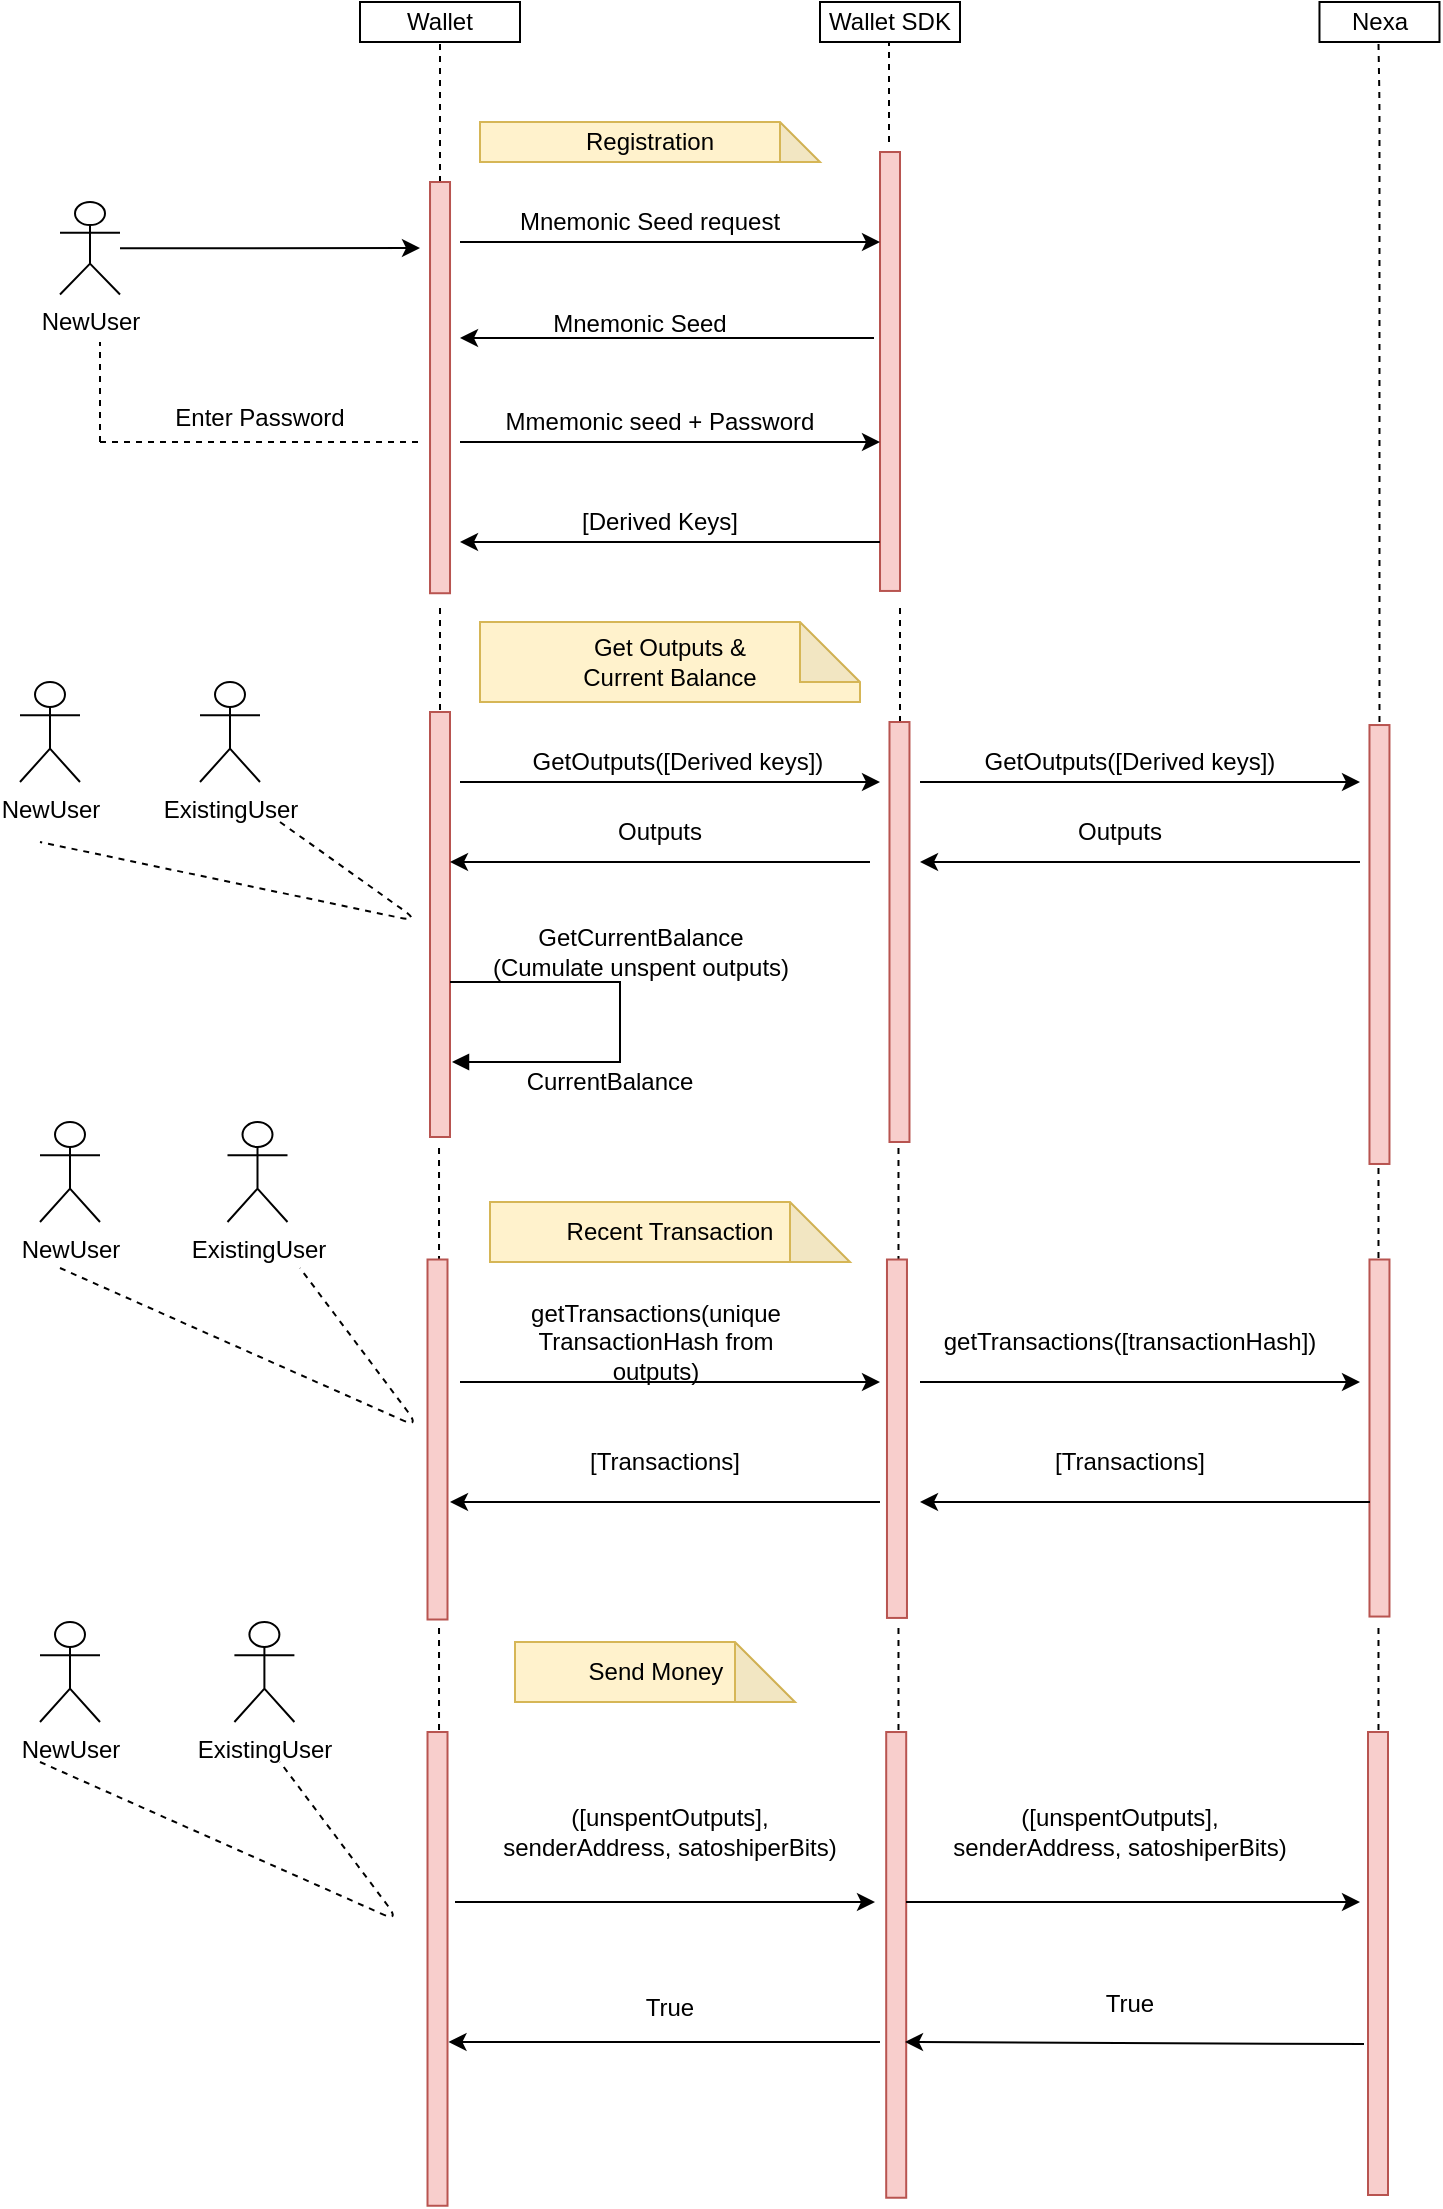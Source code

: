 <mxfile version="13.6.4" type="github"><diagram id="d2bJDyH4YY4jTTXs1ROH" name="Page-1"><mxGraphModel dx="1695" dy="401" grid="1" gridSize="10" guides="1" tooltips="1" connect="1" arrows="1" fold="1" page="1" pageScale="1" pageWidth="827" pageHeight="1169" math="0" shadow="0"><root><mxCell id="0"/><mxCell id="1" parent="0"/><mxCell id="aKae5eKDBznJ4Y1164LR-3" value="Wallet" style="rounded=0;whiteSpace=wrap;html=1;" vertex="1" parent="1"><mxGeometry x="170" y="10" width="80" height="20" as="geometry"/></mxCell><mxCell id="aKae5eKDBznJ4Y1164LR-4" value="Wallet SDK" style="rounded=0;whiteSpace=wrap;html=1;" vertex="1" parent="1"><mxGeometry x="400" y="10" width="70" height="20" as="geometry"/></mxCell><mxCell id="aKae5eKDBznJ4Y1164LR-5" value="Nexa" style="rounded=0;whiteSpace=wrap;html=1;" vertex="1" parent="1"><mxGeometry x="649.74" y="10" width="60" height="20" as="geometry"/></mxCell><mxCell id="aKae5eKDBznJ4Y1164LR-6" value="Registration" style="shape=note;whiteSpace=wrap;html=1;backgroundOutline=1;darkOpacity=0.05;fillColor=#fff2cc;strokeColor=#d6b656;" vertex="1" parent="1"><mxGeometry x="230" y="70" width="170" height="20" as="geometry"/></mxCell><mxCell id="aKae5eKDBznJ4Y1164LR-11" value="" style="endArrow=none;dashed=1;html=1;entryX=0.5;entryY=1;entryDx=0;entryDy=0;" edge="1" parent="1" target="aKae5eKDBznJ4Y1164LR-3"><mxGeometry width="50" height="50" relative="1" as="geometry"><mxPoint x="210" y="100" as="sourcePoint"/><mxPoint x="180" y="60" as="targetPoint"/></mxGeometry></mxCell><mxCell id="aKae5eKDBznJ4Y1164LR-12" value="" style="rounded=0;whiteSpace=wrap;html=1;rotation=90;fillColor=#f8cecc;strokeColor=#b85450;" vertex="1" parent="1"><mxGeometry x="107.2" y="197.81" width="205.62" height="10" as="geometry"/></mxCell><mxCell id="aKae5eKDBznJ4Y1164LR-14" value="Mnemonic Seed request" style="text;html=1;strokeColor=none;fillColor=none;align=center;verticalAlign=middle;whiteSpace=wrap;rounded=0;" vertex="1" parent="1"><mxGeometry x="240" y="110" width="150" height="20" as="geometry"/></mxCell><mxCell id="aKae5eKDBznJ4Y1164LR-15" value="" style="rounded=0;whiteSpace=wrap;html=1;rotation=90;fillColor=#f8cecc;strokeColor=#b85450;" vertex="1" parent="1"><mxGeometry x="325.27" y="189.74" width="219.47" height="10" as="geometry"/></mxCell><mxCell id="aKae5eKDBznJ4Y1164LR-16" value="" style="endArrow=none;dashed=1;html=1;" edge="1" parent="1"><mxGeometry width="50" height="50" relative="1" as="geometry"><mxPoint x="434.5" y="80" as="sourcePoint"/><mxPoint x="434.5" y="30" as="targetPoint"/></mxGeometry></mxCell><mxCell id="aKae5eKDBznJ4Y1164LR-27" value="" style="endArrow=classic;html=1;" edge="1" parent="1"><mxGeometry width="50" height="50" relative="1" as="geometry"><mxPoint x="427" y="178" as="sourcePoint"/><mxPoint x="220" y="178" as="targetPoint"/></mxGeometry></mxCell><mxCell id="aKae5eKDBznJ4Y1164LR-28" value="Mnemonic Seed" style="text;html=1;strokeColor=none;fillColor=none;align=center;verticalAlign=middle;whiteSpace=wrap;rounded=0;" vertex="1" parent="1"><mxGeometry x="250" y="160.63" width="120" height="20" as="geometry"/></mxCell><mxCell id="aKae5eKDBznJ4Y1164LR-29" value="" style="endArrow=classic;html=1;" edge="1" parent="1"><mxGeometry width="50" height="50" relative="1" as="geometry"><mxPoint x="220" y="130" as="sourcePoint"/><mxPoint x="430" y="130" as="targetPoint"/></mxGeometry></mxCell><mxCell id="aKae5eKDBznJ4Y1164LR-32" value="NewUser" style="shape=umlActor;verticalLabelPosition=bottom;verticalAlign=top;html=1;outlineConnect=0;" vertex="1" parent="1"><mxGeometry x="20" y="110" width="30" height="46.25" as="geometry"/></mxCell><mxCell id="aKae5eKDBznJ4Y1164LR-33" value="" style="endArrow=classic;html=1;" edge="1" parent="1" source="aKae5eKDBznJ4Y1164LR-32"><mxGeometry width="50" height="50" relative="1" as="geometry"><mxPoint x="390" y="190" as="sourcePoint"/><mxPoint x="200" y="133" as="targetPoint"/></mxGeometry></mxCell><mxCell id="aKae5eKDBznJ4Y1164LR-36" value="Mmemonic seed + Password" style="text;html=1;strokeColor=none;fillColor=none;align=center;verticalAlign=middle;whiteSpace=wrap;rounded=0;" vertex="1" parent="1"><mxGeometry x="240" y="210" width="160" height="20" as="geometry"/></mxCell><mxCell id="aKae5eKDBznJ4Y1164LR-37" value="" style="endArrow=classic;html=1;" edge="1" parent="1"><mxGeometry width="50" height="50" relative="1" as="geometry"><mxPoint x="220" y="230" as="sourcePoint"/><mxPoint x="430" y="230" as="targetPoint"/></mxGeometry></mxCell><mxCell id="aKae5eKDBznJ4Y1164LR-38" value="" style="endArrow=classic;html=1;" edge="1" parent="1"><mxGeometry width="50" height="50" relative="1" as="geometry"><mxPoint x="430" y="280" as="sourcePoint"/><mxPoint x="220" y="280" as="targetPoint"/></mxGeometry></mxCell><mxCell id="aKae5eKDBznJ4Y1164LR-40" value="[Derived Keys]" style="text;html=1;strokeColor=none;fillColor=none;align=center;verticalAlign=middle;whiteSpace=wrap;rounded=0;" vertex="1" parent="1"><mxGeometry x="275" y="260" width="90" height="20" as="geometry"/></mxCell><mxCell id="aKae5eKDBznJ4Y1164LR-41" value="" style="endArrow=none;dashed=1;html=1;" edge="1" parent="1"><mxGeometry width="50" height="50" relative="1" as="geometry"><mxPoint x="210" y="370" as="sourcePoint"/><mxPoint x="210" y="310" as="targetPoint"/></mxGeometry></mxCell><mxCell id="aKae5eKDBznJ4Y1164LR-43" value="" style="endArrow=none;dashed=1;html=1;" edge="1" parent="1"><mxGeometry width="50" height="50" relative="1" as="geometry"><mxPoint x="440" y="370" as="sourcePoint"/><mxPoint x="440" y="310" as="targetPoint"/></mxGeometry></mxCell><mxCell id="aKae5eKDBznJ4Y1164LR-44" value="Get Outputs &amp;amp; &lt;br&gt;Current Balance" style="shape=note;whiteSpace=wrap;html=1;backgroundOutline=1;darkOpacity=0.05;fillColor=#fff2cc;strokeColor=#d6b656;" vertex="1" parent="1"><mxGeometry x="230" y="320" width="190" height="40" as="geometry"/></mxCell><mxCell id="aKae5eKDBznJ4Y1164LR-45" value="" style="endArrow=none;dashed=1;html=1;" edge="1" parent="1"><mxGeometry width="50" height="50" relative="1" as="geometry"><mxPoint x="40" y="230" as="sourcePoint"/><mxPoint x="40" y="180" as="targetPoint"/></mxGeometry></mxCell><mxCell id="aKae5eKDBznJ4Y1164LR-46" value="" style="endArrow=none;dashed=1;html=1;" edge="1" parent="1"><mxGeometry width="50" height="50" relative="1" as="geometry"><mxPoint x="40" y="230" as="sourcePoint"/><mxPoint x="200" y="230" as="targetPoint"/></mxGeometry></mxCell><mxCell id="aKae5eKDBznJ4Y1164LR-47" value="Enter Password" style="text;html=1;strokeColor=none;fillColor=none;align=center;verticalAlign=middle;whiteSpace=wrap;rounded=0;" vertex="1" parent="1"><mxGeometry x="70" y="207.81" width="100" height="20" as="geometry"/></mxCell><mxCell id="aKae5eKDBznJ4Y1164LR-48" value="" style="rounded=0;whiteSpace=wrap;html=1;rotation=90;fillColor=#f8cecc;strokeColor=#b85450;" vertex="1" parent="1"><mxGeometry x="103.75" y="466.25" width="212.5" height="10" as="geometry"/></mxCell><mxCell id="aKae5eKDBznJ4Y1164LR-49" value="" style="rounded=0;whiteSpace=wrap;html=1;rotation=90;fillColor=#f8cecc;strokeColor=#b85450;" vertex="1" parent="1"><mxGeometry x="334.74" y="470" width="210" height="10" as="geometry"/></mxCell><mxCell id="aKae5eKDBznJ4Y1164LR-51" value="" style="endArrow=classic;html=1;" edge="1" parent="1"><mxGeometry width="50" height="50" relative="1" as="geometry"><mxPoint x="220" y="400" as="sourcePoint"/><mxPoint x="430" y="400" as="targetPoint"/></mxGeometry></mxCell><mxCell id="aKae5eKDBznJ4Y1164LR-52" value="GetOutputs([Derived keys])" style="text;html=1;strokeColor=none;fillColor=none;align=center;verticalAlign=middle;whiteSpace=wrap;rounded=0;" vertex="1" parent="1"><mxGeometry x="244" y="380" width="170" height="20" as="geometry"/></mxCell><mxCell id="aKae5eKDBznJ4Y1164LR-53" value="" style="endArrow=classic;html=1;" edge="1" parent="1"><mxGeometry width="50" height="50" relative="1" as="geometry"><mxPoint x="425" y="440" as="sourcePoint"/><mxPoint x="215" y="440" as="targetPoint"/></mxGeometry></mxCell><mxCell id="aKae5eKDBznJ4Y1164LR-54" value="Outputs" style="text;html=1;strokeColor=none;fillColor=none;align=center;verticalAlign=middle;whiteSpace=wrap;rounded=0;" vertex="1" parent="1"><mxGeometry x="300" y="410" width="40" height="30" as="geometry"/></mxCell><mxCell id="aKae5eKDBznJ4Y1164LR-63" value="GetCurrentBalance&lt;br&gt;(Cumulate unspent outputs)" style="text;html=1;strokeColor=none;fillColor=none;align=center;verticalAlign=middle;whiteSpace=wrap;rounded=0;" vertex="1" parent="1"><mxGeometry x="232.5" y="460" width="155" height="50" as="geometry"/></mxCell><mxCell id="aKae5eKDBznJ4Y1164LR-64" value="CurrentBalance" style="text;html=1;strokeColor=none;fillColor=none;align=center;verticalAlign=middle;whiteSpace=wrap;rounded=0;" vertex="1" parent="1"><mxGeometry x="275" y="540" width="40" height="20" as="geometry"/></mxCell><mxCell id="aKae5eKDBznJ4Y1164LR-66" value="" style="edgeStyle=orthogonalEdgeStyle;html=1;align=left;spacingLeft=2;endArrow=block;rounded=0;" edge="1" parent="1"><mxGeometry x="1" y="273" relative="1" as="geometry"><mxPoint x="220" y="500" as="sourcePoint"/><Array as="points"><mxPoint x="215" y="500"/><mxPoint x="300" y="500"/><mxPoint x="300" y="540"/></Array><mxPoint x="216" y="540" as="targetPoint"/><mxPoint x="-196" y="-83" as="offset"/></mxGeometry></mxCell><mxCell id="aKae5eKDBznJ4Y1164LR-67" value="NewUser" style="shape=umlActor;verticalLabelPosition=bottom;verticalAlign=top;html=1;outlineConnect=0;" vertex="1" parent="1"><mxGeometry y="350" width="30" height="50" as="geometry"/></mxCell><mxCell id="aKae5eKDBznJ4Y1164LR-71" value="ExistingUser" style="shape=umlActor;verticalLabelPosition=bottom;verticalAlign=top;html=1;outlineConnect=0;" vertex="1" parent="1"><mxGeometry x="90" y="350" width="30" height="50" as="geometry"/></mxCell><mxCell id="aKae5eKDBznJ4Y1164LR-75" value="" style="endArrow=none;dashed=1;html=1;" edge="1" parent="1"><mxGeometry width="50" height="50" relative="1" as="geometry"><mxPoint x="130" y="420" as="sourcePoint"/><mxPoint x="10" y="430" as="targetPoint"/><Array as="points"><mxPoint x="200" y="470"/></Array></mxGeometry></mxCell><mxCell id="aKae5eKDBznJ4Y1164LR-76" value="" style="rounded=0;whiteSpace=wrap;html=1;rotation=90;fillColor=#f8cecc;strokeColor=#b85450;" vertex="1" parent="1"><mxGeometry x="570" y="476.25" width="219.47" height="10" as="geometry"/></mxCell><mxCell id="aKae5eKDBznJ4Y1164LR-77" value="" style="endArrow=none;dashed=1;html=1;" edge="1" parent="1"><mxGeometry width="50" height="50" relative="1" as="geometry"><mxPoint x="679.74" y="370" as="sourcePoint"/><mxPoint x="679.24" y="30" as="targetPoint"/><Array as="points"><mxPoint x="679.74" y="60"/></Array></mxGeometry></mxCell><mxCell id="aKae5eKDBznJ4Y1164LR-80" value="GetOutputs([Derived keys])" style="text;html=1;strokeColor=none;fillColor=none;align=center;verticalAlign=middle;whiteSpace=wrap;rounded=0;" vertex="1" parent="1"><mxGeometry x="470" y="380" width="170" height="20" as="geometry"/></mxCell><mxCell id="aKae5eKDBznJ4Y1164LR-82" value="Outputs" style="text;html=1;strokeColor=none;fillColor=none;align=center;verticalAlign=middle;whiteSpace=wrap;rounded=0;" vertex="1" parent="1"><mxGeometry x="530" y="410" width="40" height="30" as="geometry"/></mxCell><mxCell id="aKae5eKDBznJ4Y1164LR-84" value="" style="endArrow=none;dashed=1;html=1;" edge="1" parent="1"><mxGeometry width="50" height="50" relative="1" as="geometry"><mxPoint x="209.51" y="640" as="sourcePoint"/><mxPoint x="209.51" y="580" as="targetPoint"/></mxGeometry></mxCell><mxCell id="aKae5eKDBznJ4Y1164LR-85" value="" style="endArrow=none;dashed=1;html=1;" edge="1" parent="1"><mxGeometry width="50" height="50" relative="1" as="geometry"><mxPoint x="439.24" y="640" as="sourcePoint"/><mxPoint x="439.24" y="580" as="targetPoint"/></mxGeometry></mxCell><mxCell id="aKae5eKDBznJ4Y1164LR-86" value="Recent Transaction" style="shape=note;whiteSpace=wrap;html=1;backgroundOutline=1;darkOpacity=0.05;fillColor=#fff2cc;strokeColor=#d6b656;" vertex="1" parent="1"><mxGeometry x="235" y="610" width="180" height="30" as="geometry"/></mxCell><mxCell id="aKae5eKDBznJ4Y1164LR-87" value="" style="endArrow=none;dashed=1;html=1;" edge="1" parent="1"><mxGeometry width="50" height="50" relative="1" as="geometry"><mxPoint x="679.24" y="650" as="sourcePoint"/><mxPoint x="679.24" y="590" as="targetPoint"/></mxGeometry></mxCell><mxCell id="aKae5eKDBznJ4Y1164LR-88" value="" style="rounded=0;whiteSpace=wrap;html=1;rotation=90;fillColor=#f8cecc;strokeColor=#b85450;" vertex="1" parent="1"><mxGeometry x="118.75" y="723.75" width="180" height="10" as="geometry"/></mxCell><mxCell id="aKae5eKDBznJ4Y1164LR-89" value="" style="rounded=0;whiteSpace=wrap;html=1;rotation=90;fillColor=#f8cecc;strokeColor=#b85450;" vertex="1" parent="1"><mxGeometry x="348.88" y="723.36" width="179.21" height="10" as="geometry"/></mxCell><mxCell id="aKae5eKDBznJ4Y1164LR-90" value="" style="rounded=0;whiteSpace=wrap;html=1;rotation=90;fillColor=#f8cecc;strokeColor=#b85450;" vertex="1" parent="1"><mxGeometry x="590.48" y="723.01" width="178.52" height="10" as="geometry"/></mxCell><mxCell id="aKae5eKDBznJ4Y1164LR-91" value="" style="endArrow=classic;html=1;" edge="1" parent="1"><mxGeometry width="50" height="50" relative="1" as="geometry"><mxPoint x="220" y="700" as="sourcePoint"/><mxPoint x="430" y="700" as="targetPoint"/></mxGeometry></mxCell><mxCell id="aKae5eKDBznJ4Y1164LR-92" value="getTransactions(unique TransactionHash from outputs)" style="text;html=1;strokeColor=none;fillColor=none;align=center;verticalAlign=middle;whiteSpace=wrap;rounded=0;" vertex="1" parent="1"><mxGeometry x="247.5" y="670" width="140" height="20" as="geometry"/></mxCell><mxCell id="aKae5eKDBznJ4Y1164LR-93" value="" style="endArrow=none;dashed=1;html=1;" edge="1" parent="1"><mxGeometry width="50" height="50" relative="1" as="geometry"><mxPoint x="20" y="643.01" as="sourcePoint"/><mxPoint x="140" y="643.01" as="targetPoint"/><Array as="points"><mxPoint x="200" y="723"/></Array></mxGeometry></mxCell><mxCell id="aKae5eKDBznJ4Y1164LR-94" value="getTransactions([transactionHash])" style="text;html=1;strokeColor=none;fillColor=none;align=center;verticalAlign=middle;whiteSpace=wrap;rounded=0;" vertex="1" parent="1"><mxGeometry x="485.01" y="670" width="140" height="20" as="geometry"/></mxCell><mxCell id="aKae5eKDBznJ4Y1164LR-97" value="" style="endArrow=classic;html=1;" edge="1" parent="1"><mxGeometry width="50" height="50" relative="1" as="geometry"><mxPoint x="430" y="760" as="sourcePoint"/><mxPoint x="215" y="760" as="targetPoint"/></mxGeometry></mxCell><mxCell id="aKae5eKDBznJ4Y1164LR-98" value="[Transactions]" style="text;html=1;strokeColor=none;fillColor=none;align=center;verticalAlign=middle;whiteSpace=wrap;rounded=0;" vertex="1" parent="1"><mxGeometry x="275" y="730" width="95" height="20" as="geometry"/></mxCell><mxCell id="aKae5eKDBznJ4Y1164LR-99" value="[Transactions]" style="text;html=1;strokeColor=none;fillColor=none;align=center;verticalAlign=middle;whiteSpace=wrap;rounded=0;" vertex="1" parent="1"><mxGeometry x="511.19" y="725" width="87.63" height="30" as="geometry"/></mxCell><mxCell id="aKae5eKDBznJ4Y1164LR-104" value="" style="endArrow=none;dashed=1;html=1;" edge="1" parent="1"><mxGeometry width="50" height="50" relative="1" as="geometry"><mxPoint x="209.51" y="880" as="sourcePoint"/><mxPoint x="209.51" y="820" as="targetPoint"/></mxGeometry></mxCell><mxCell id="aKae5eKDBznJ4Y1164LR-105" value="" style="endArrow=none;dashed=1;html=1;" edge="1" parent="1"><mxGeometry width="50" height="50" relative="1" as="geometry"><mxPoint x="439.24" y="880" as="sourcePoint"/><mxPoint x="439.24" y="820" as="targetPoint"/></mxGeometry></mxCell><mxCell id="aKae5eKDBznJ4Y1164LR-106" value="" style="endArrow=none;dashed=1;html=1;" edge="1" parent="1"><mxGeometry width="50" height="50" relative="1" as="geometry"><mxPoint x="679.24" y="880" as="sourcePoint"/><mxPoint x="679.24" y="820" as="targetPoint"/></mxGeometry></mxCell><mxCell id="aKae5eKDBznJ4Y1164LR-107" value="Send Money" style="shape=note;whiteSpace=wrap;html=1;backgroundOutline=1;darkOpacity=0.05;fillColor=#fff2cc;strokeColor=#d6b656;" vertex="1" parent="1"><mxGeometry x="247.5" y="830" width="140" height="30" as="geometry"/></mxCell><mxCell id="aKae5eKDBznJ4Y1164LR-108" value="NewUser" style="shape=umlActor;verticalLabelPosition=bottom;verticalAlign=top;html=1;outlineConnect=0;" vertex="1" parent="1"><mxGeometry x="10" y="570" width="30" height="50" as="geometry"/></mxCell><mxCell id="aKae5eKDBznJ4Y1164LR-109" value="ExistingUser" style="shape=umlActor;verticalLabelPosition=bottom;verticalAlign=top;html=1;outlineConnect=0;" vertex="1" parent="1"><mxGeometry x="103.75" y="570" width="30" height="50" as="geometry"/></mxCell><mxCell id="aKae5eKDBznJ4Y1164LR-110" value="" style="rounded=0;whiteSpace=wrap;html=1;rotation=90;fillColor=#f8cecc;strokeColor=#b85450;" vertex="1" parent="1"><mxGeometry x="90.32" y="988.44" width="236.87" height="10" as="geometry"/></mxCell><mxCell id="aKae5eKDBznJ4Y1164LR-111" value="" style="rounded=0;whiteSpace=wrap;html=1;rotation=90;fillColor=#f8cecc;strokeColor=#b85450;" vertex="1" parent="1"><mxGeometry x="321.67" y="986.44" width="232.86" height="10" as="geometry"/></mxCell><mxCell id="aKae5eKDBznJ4Y1164LR-112" value="" style="rounded=0;whiteSpace=wrap;html=1;rotation=90;fillColor=#f8cecc;strokeColor=#b85450;" vertex="1" parent="1"><mxGeometry x="563.25" y="985.75" width="231.5" height="10" as="geometry"/></mxCell><mxCell id="aKae5eKDBznJ4Y1164LR-113" value="NewUser" style="shape=umlActor;verticalLabelPosition=bottom;verticalAlign=top;html=1;outlineConnect=0;" vertex="1" parent="1"><mxGeometry x="10" y="820" width="30" height="50" as="geometry"/></mxCell><mxCell id="aKae5eKDBznJ4Y1164LR-114" value="ExistingUser" style="shape=umlActor;verticalLabelPosition=bottom;verticalAlign=top;html=1;outlineConnect=0;" vertex="1" parent="1"><mxGeometry x="107.2" y="820" width="30" height="50" as="geometry"/></mxCell><mxCell id="aKae5eKDBznJ4Y1164LR-115" value="" style="endArrow=none;dashed=1;html=1;" edge="1" parent="1"><mxGeometry width="50" height="50" relative="1" as="geometry"><mxPoint x="10" y="890" as="sourcePoint"/><mxPoint x="130" y="890" as="targetPoint"/><Array as="points"><mxPoint x="190" y="969.99"/></Array></mxGeometry></mxCell><mxCell id="aKae5eKDBznJ4Y1164LR-116" value="" style="endArrow=classic;html=1;" edge="1" parent="1"><mxGeometry width="50" height="50" relative="1" as="geometry"><mxPoint x="217.5" y="960" as="sourcePoint"/><mxPoint x="427.5" y="960" as="targetPoint"/></mxGeometry></mxCell><mxCell id="aKae5eKDBznJ4Y1164LR-118" value="([unspentOutputs], senderAddress, satoshiperBits)" style="text;html=1;strokeColor=none;fillColor=none;align=center;verticalAlign=middle;whiteSpace=wrap;rounded=0;" vertex="1" parent="1"><mxGeometry x="240" y="900" width="170" height="50" as="geometry"/></mxCell><mxCell id="aKae5eKDBznJ4Y1164LR-119" value="" style="endArrow=classic;html=1;" edge="1" parent="1"><mxGeometry width="50" height="50" relative="1" as="geometry"><mxPoint x="450.01" y="400" as="sourcePoint"/><mxPoint x="670" y="400" as="targetPoint"/></mxGeometry></mxCell><mxCell id="aKae5eKDBznJ4Y1164LR-120" value="" style="endArrow=classic;html=1;" edge="1" parent="1"><mxGeometry width="50" height="50" relative="1" as="geometry"><mxPoint x="670" y="440" as="sourcePoint"/><mxPoint x="450.01" y="440" as="targetPoint"/></mxGeometry></mxCell><mxCell id="aKae5eKDBznJ4Y1164LR-121" value="" style="endArrow=classic;html=1;" edge="1" parent="1"><mxGeometry width="50" height="50" relative="1" as="geometry"><mxPoint x="450" y="700" as="sourcePoint"/><mxPoint x="670" y="700" as="targetPoint"/></mxGeometry></mxCell><mxCell id="aKae5eKDBznJ4Y1164LR-122" value="" style="endArrow=classic;html=1;" edge="1" parent="1"><mxGeometry width="50" height="50" relative="1" as="geometry"><mxPoint x="675" y="760" as="sourcePoint"/><mxPoint x="450" y="760" as="targetPoint"/></mxGeometry></mxCell><mxCell id="aKae5eKDBznJ4Y1164LR-123" value="" style="endArrow=classic;html=1;" edge="1" parent="1"><mxGeometry width="50" height="50" relative="1" as="geometry"><mxPoint x="443" y="960" as="sourcePoint"/><mxPoint x="670" y="960" as="targetPoint"/></mxGeometry></mxCell><mxCell id="aKae5eKDBznJ4Y1164LR-124" value="([unspentOutputs], senderAddress, satoshiperBits)" style="text;html=1;strokeColor=none;fillColor=none;align=center;verticalAlign=middle;whiteSpace=wrap;rounded=0;" vertex="1" parent="1"><mxGeometry x="465" y="900" width="170" height="50" as="geometry"/></mxCell><mxCell id="aKae5eKDBznJ4Y1164LR-125" value="" style="endArrow=classic;html=1;exitX=0.674;exitY=1.2;exitDx=0;exitDy=0;exitPerimeter=0;" edge="1" parent="1" source="aKae5eKDBznJ4Y1164LR-112"><mxGeometry width="50" height="50" relative="1" as="geometry"><mxPoint x="667.51" y="1030" as="sourcePoint"/><mxPoint x="442.51" y="1030" as="targetPoint"/></mxGeometry></mxCell><mxCell id="aKae5eKDBznJ4Y1164LR-126" value="True" style="text;html=1;strokeColor=none;fillColor=none;align=center;verticalAlign=middle;whiteSpace=wrap;rounded=0;" vertex="1" parent="1"><mxGeometry x="511.2" y="995.75" width="87.63" height="30" as="geometry"/></mxCell><mxCell id="aKae5eKDBznJ4Y1164LR-127" value="" style="endArrow=classic;html=1;" edge="1" parent="1"><mxGeometry width="50" height="50" relative="1" as="geometry"><mxPoint x="430" y="1030" as="sourcePoint"/><mxPoint x="214.25" y="1030" as="targetPoint"/></mxGeometry></mxCell><mxCell id="aKae5eKDBznJ4Y1164LR-128" value="True" style="text;html=1;strokeColor=none;fillColor=none;align=center;verticalAlign=middle;whiteSpace=wrap;rounded=0;" vertex="1" parent="1"><mxGeometry x="281.19" y="998.44" width="87.63" height="30" as="geometry"/></mxCell></root></mxGraphModel></diagram></mxfile>